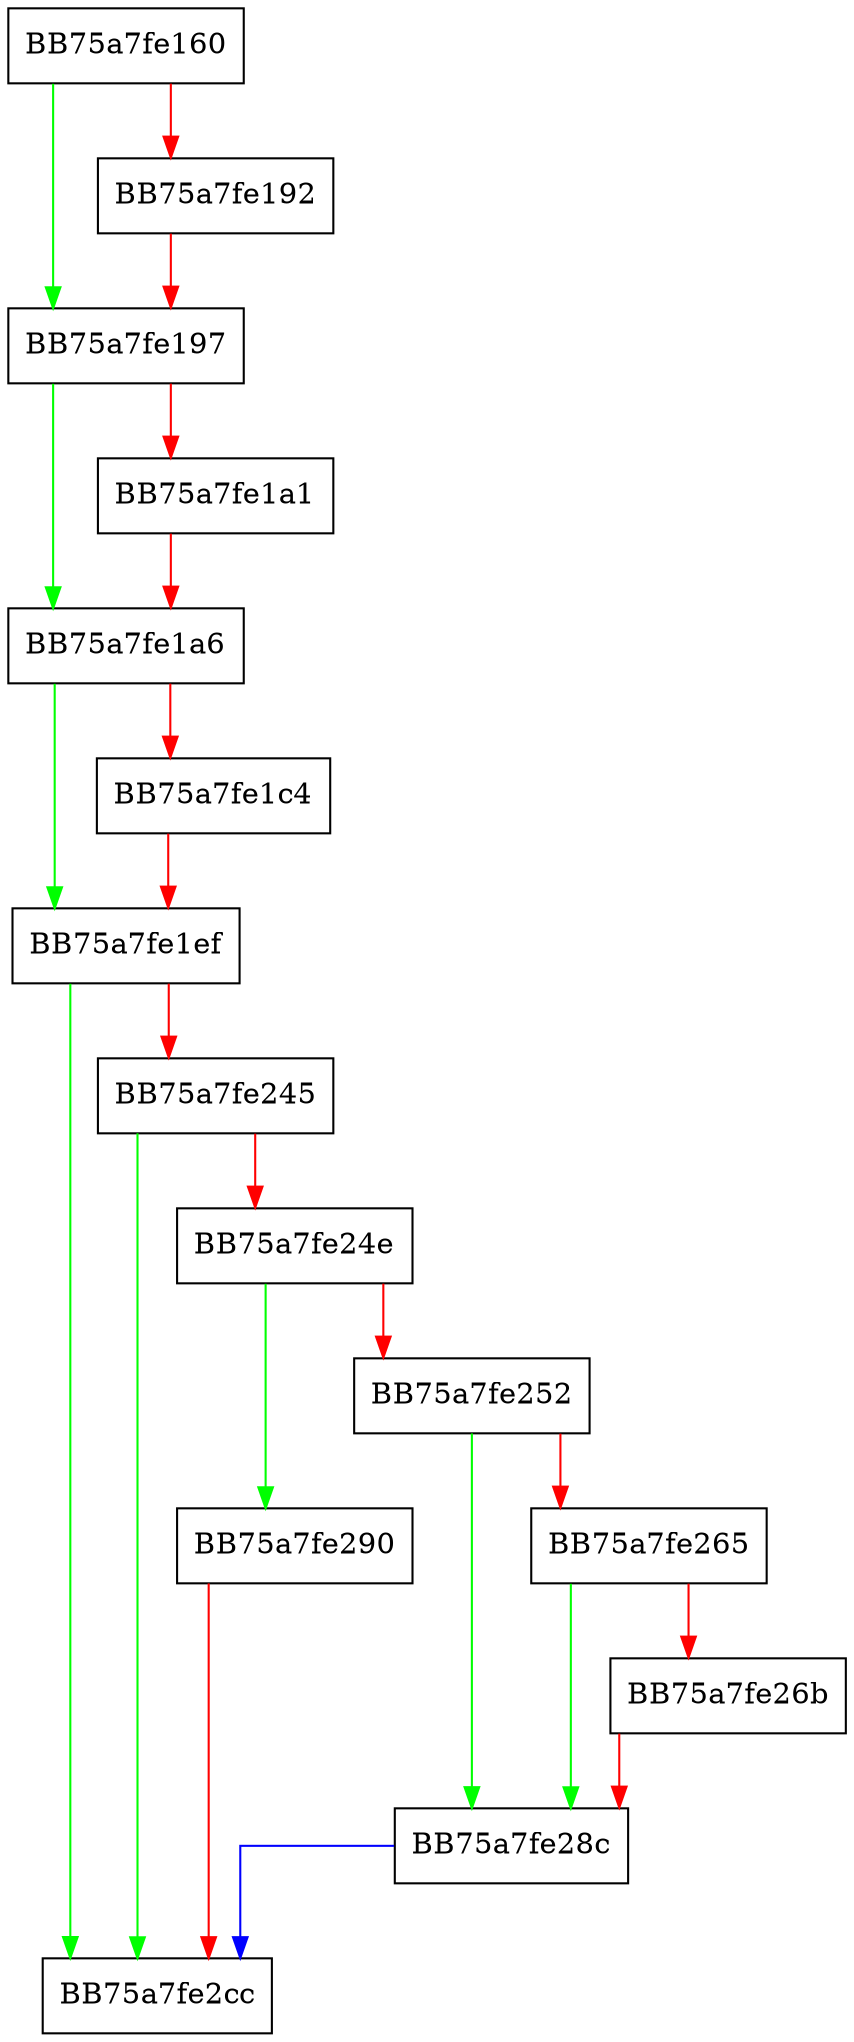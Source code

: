 digraph FindFirst {
  node [shape="box"];
  graph [splines=ortho];
  BB75a7fe160 -> BB75a7fe197 [color="green"];
  BB75a7fe160 -> BB75a7fe192 [color="red"];
  BB75a7fe192 -> BB75a7fe197 [color="red"];
  BB75a7fe197 -> BB75a7fe1a6 [color="green"];
  BB75a7fe197 -> BB75a7fe1a1 [color="red"];
  BB75a7fe1a1 -> BB75a7fe1a6 [color="red"];
  BB75a7fe1a6 -> BB75a7fe1ef [color="green"];
  BB75a7fe1a6 -> BB75a7fe1c4 [color="red"];
  BB75a7fe1c4 -> BB75a7fe1ef [color="red"];
  BB75a7fe1ef -> BB75a7fe2cc [color="green"];
  BB75a7fe1ef -> BB75a7fe245 [color="red"];
  BB75a7fe245 -> BB75a7fe2cc [color="green"];
  BB75a7fe245 -> BB75a7fe24e [color="red"];
  BB75a7fe24e -> BB75a7fe290 [color="green"];
  BB75a7fe24e -> BB75a7fe252 [color="red"];
  BB75a7fe252 -> BB75a7fe28c [color="green"];
  BB75a7fe252 -> BB75a7fe265 [color="red"];
  BB75a7fe265 -> BB75a7fe28c [color="green"];
  BB75a7fe265 -> BB75a7fe26b [color="red"];
  BB75a7fe26b -> BB75a7fe28c [color="red"];
  BB75a7fe28c -> BB75a7fe2cc [color="blue"];
  BB75a7fe290 -> BB75a7fe2cc [color="red"];
}